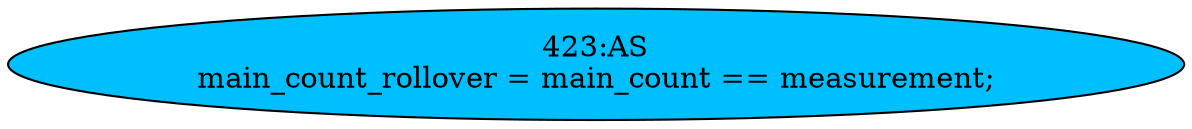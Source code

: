 strict digraph "" {
	node [label="\N"];
	"423:AS"	 [ast="<pyverilog.vparser.ast.Assign object at 0x7f788174ebd0>",
		def_var="['main_count_rollover']",
		fillcolor=deepskyblue,
		label="423:AS
main_count_rollover = main_count == measurement;",
		statements="[]",
		style=filled,
		typ=Assign,
		use_var="['main_count', 'measurement']"];
}
